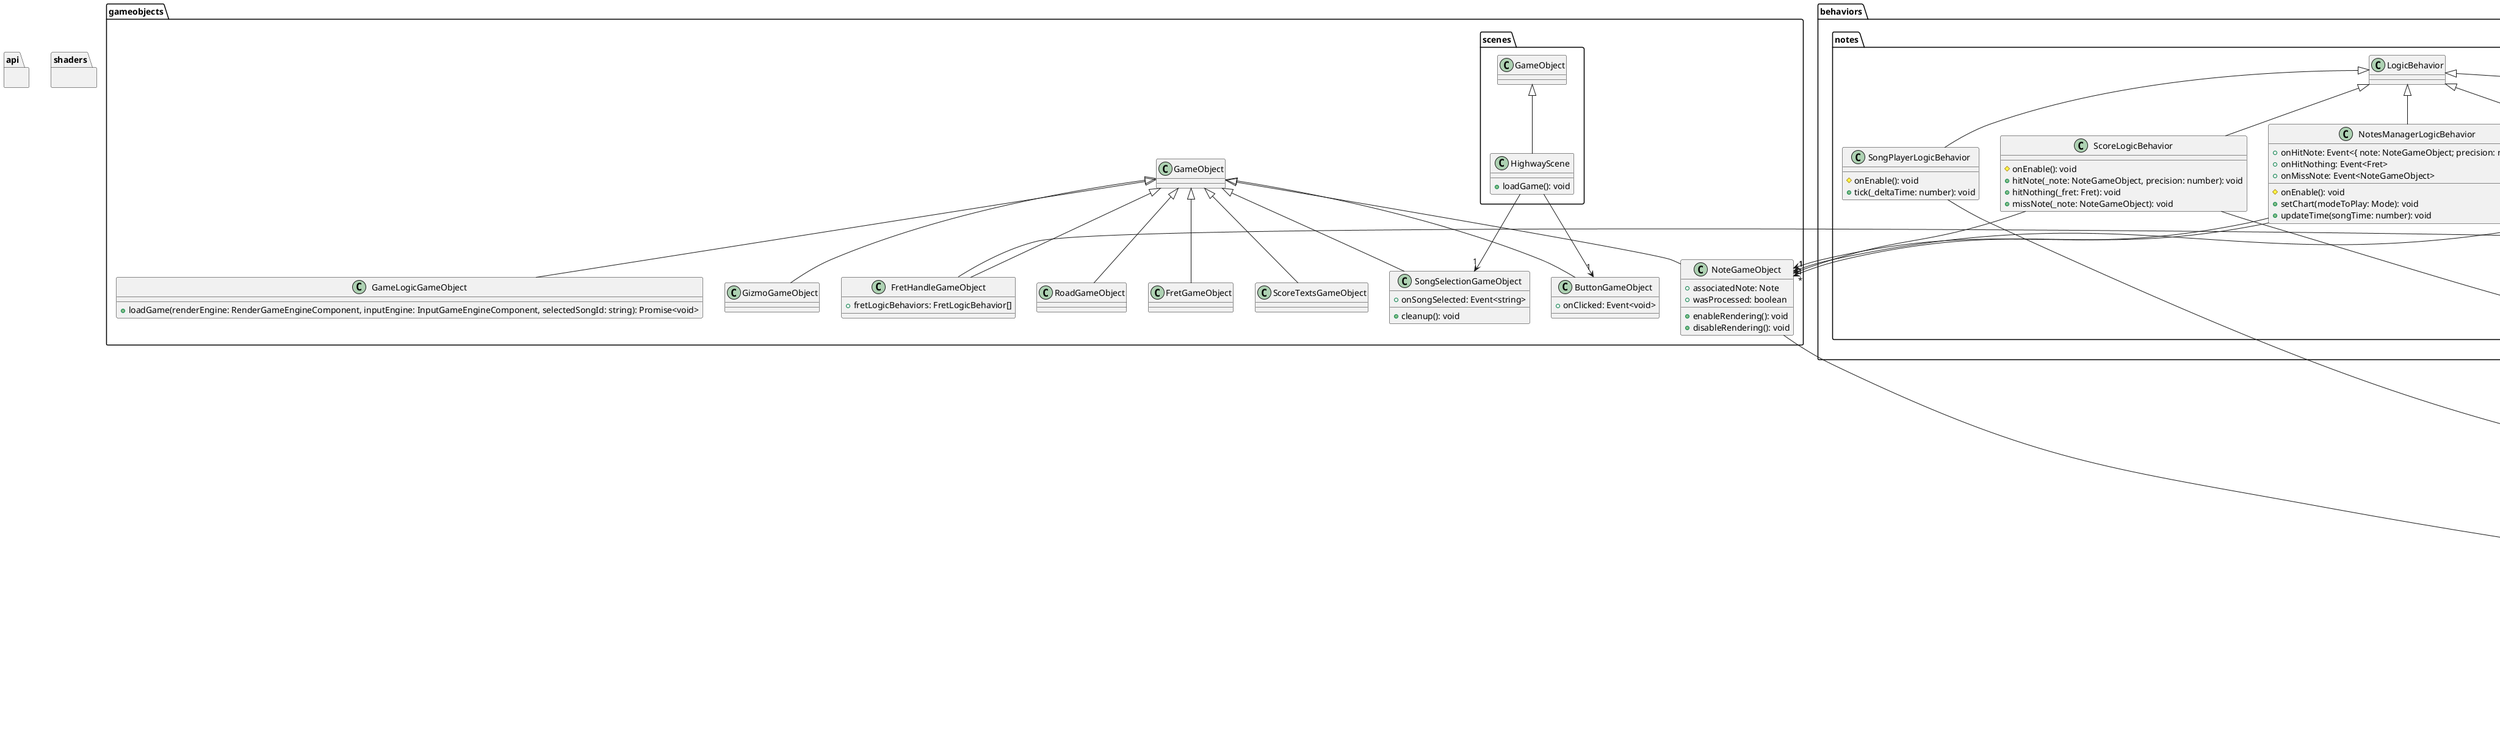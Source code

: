 @startuml
package api {
}
package behaviors {
    package notes {

class FretLogicBehavior extends LogicBehavior {
    +fret: Fret
    +onPressed(): void
    +onReleased(): void
}
class FretGamepadInputBehavior extends DeviceInputBehavior {
    +onGamepadButtonDown(_buttonIndex: number): void
    +onGamepadButtonUp(_buttonIndex: number): void
    #onPressed(): void
    #onReleased(): void
}
class FretInputBehavior extends DeviceInputBehavior {
    +onKeyboardKeyDown(_key: string): void
    +onKeyboardKeyUp(_key: string): void
    #onPressed(): void
    #onReleased(): void
}
class FretVisualFeedbackSpawnerLogicBehavior extends LogicBehavior {
    +showHitNote(_note: NoteGameObject, precision: number): void
    +showHitNothing(_fret: Fret): void
    +showMissNote(_note: NoteGameObject): void
}
class NotesManagerLogicBehavior extends LogicBehavior {
    +onHitNote: Event<{ note: NoteGameObject; precision: number; }>
    +onHitNothing: Event<Fret>
    +onMissNote: Event<NoteGameObject>
    #onEnable(): void
    +setChart(modeToPlay: Mode): void
    +updateTime(songTime: number): void
}
class ScoreLogicBehavior extends LogicBehavior {
    #onEnable(): void
    +hitNote(_note: NoteGameObject, precision: number): void
    +hitNothing(_fret: Fret): void
    +missNote(_note: NoteGameObject): void
}
class SongPlayerLogicBehavior extends LogicBehavior {
    #onEnable(): void
    +tick(_deltaTime: number): void
}

    }
    package transform {

class BooleanScaleOutputBehavior extends OutputBehavior {
    +setup(attachedOn: GameObject): void
    +tick(_deltaTime: number): void
}
class ForwardOutputBehavior extends OutputBehavior {
    #speed: number
    #time: number
    #offset: number
    +tick(_deltaTime: number): void
}
class RepeatableForwardOutputBehavior extends ForwardOutputBehavior {
    +tick(_deltaTime: number): void
}
class ScalingOutputBehavior extends OutputBehavior {
    +transitionToScale(target: Vector3): void
    +tick(_deltaTime: number): void
}
class VisualFeedbackOutputBehavior extends TextRenderBehavior {
    +onAnimationEnd: Event<void>
    +tick(_deltaTime: number): void
}

    }
    package ui {

class ButtonLogicBehavior extends LogicBehavior {
    +onButtonPressAndRelease: Event<void>
    +changePointedDirection(origin: Vector3, dir: Vector3): void
    +pointerDown(): void
    +pointerUp(): void
}
class ButtonInputBehavior extends DeviceInputBehavior {
    +onMouseMove(_data: { position: Vector2; delta: Vector2; }): void
    +onMouseLeftClickDown(): void
    +onMouseLeftClickUp(): void
}

    }
}
package debug {

class FreeLookCameraController extends LogicBehavior {
    +move(direction: Vector3): void
    +look(delta: Vector2): void
}
class FreeLookCameraKeyboardMouseInput extends DeviceInputBehavior {
    #onEnable(): void
    +onKeyboardKeyDown(key: string): void
    +onKeyboardKeyUp(key: string): void
    +tick(_deltaTime: number): void
    +onMouseMove(__0: { delta: Vector2; }): void
}
class GridRenderBehavior extends LinesRenderBehavior

}
package gameobjects {

class ButtonGameObject extends GameObject {
    +onClicked: Event<void>
}
class FretGameObject extends GameObject
class FretHandleGameObject extends GameObject {
    +fretLogicBehaviors: FretLogicBehavior[]
}
class RoadGameObject extends GameObject
class NoteGameObject extends GameObject {
    +associatedNote: Note
    +wasProcessed: boolean
    +enableRendering(): void
    +disableRendering(): void
}
class ScoreTextsGameObject extends GameObject {
}
class GameLogicGameObject extends GameObject {
    +loadGame(renderEngine: RenderGameEngineComponent, inputEngine: InputGameEngineComponent, selectedSongId: string): Promise<void>
}
class GizmoGameObject extends GameObject
class SongSelectionGameObject extends GameObject {
    +onSongSelected: Event<string>
    +cleanup(): void
}

    package scenes {

class HighwayScene extends GameObject {
    +loadGame(): void
}

    }
}
package models {

interface Note {
    +time: number
    +fret: number
    +duration: number
}
interface Mode {
    +difficulty: string
    +notes: Note[]
}
interface Song {
    +name: string
    +artist: string
    +offset: number
    +songPartsPath: string[]
}
interface Chart {
    +song: Song
    +modes: Mode[]
}
class Fret {
    +index: number
    +name: string
    +toString(): string
    +texturePath: string
    +position: number
    +keyboardKey: string
    +gamepadKey: number
}
interface Score {
    +score: number
    +streak: number
    +multiplier: number
}

}
package services {

interface Parser {
    +parseTrack(file: string): Promise<Chart>
}
class ChartParser implements Parser {
    +parseTrack(manifestPath: string, offsetAdjustment?: number): Promise<Chart>
}
interface Manifest {
    +song: { name: string; artist: string; offset: number; songPartsPath: string[]; }
    +modes: { difficulty: string; chartPath?: string | undefined; midiPath?: string | undefined; }[]
}
class MidiParser implements Parser {
    +parseTrack(file: string): Promise<Chart>
}
class ParserService {
}

}
package shaders {
}
FretLogicBehavior --> "1" Fret
FretGamepadInputBehavior --> "1" FretLogicBehavior
FretInputBehavior --> "1" FretLogicBehavior
FretVisualFeedbackSpawnerLogicBehavior --> "1" NoteGameObject
FretVisualFeedbackSpawnerLogicBehavior --> "1" Fret
Mode --> "*" Note
NotesManagerLogicBehavior --> "1" NoteGameObject
NotesManagerLogicBehavior --> "1" Fret
NotesManagerLogicBehavior --> "*" FretLogicBehavior
NotesManagerLogicBehavior --> "*" NoteGameObject
NotesManagerLogicBehavior --> "1" Mode
ScoreLogicBehavior --> "1" NoteGameObject
ScoreLogicBehavior --> "1" Fret
SongPlayerLogicBehavior --> "1" Song
ButtonInputBehavior --> "1" ButtonLogicBehavior
FreeLookCameraKeyboardMouseInput --> "1" FreeLookCameraController
FretHandleGameObject --> "*" FretLogicBehavior
NoteGameObject --> "1" Note
Chart --> "*" Mode
MidiParser --> "*" Note
ChartParser --> "*" Mode
ChartParser --> "*" Note
HighwayScene --> "1" ButtonGameObject
HighwayScene --> "1" SongSelectionGameObject
Chart --> "1" Song
Parser --> "1" Chart
ChartParser --> "1" Chart
MidiParser --> "1" Chart
ParserService --> "1" Parser
ParserService --> "1" Manifest
@enduml